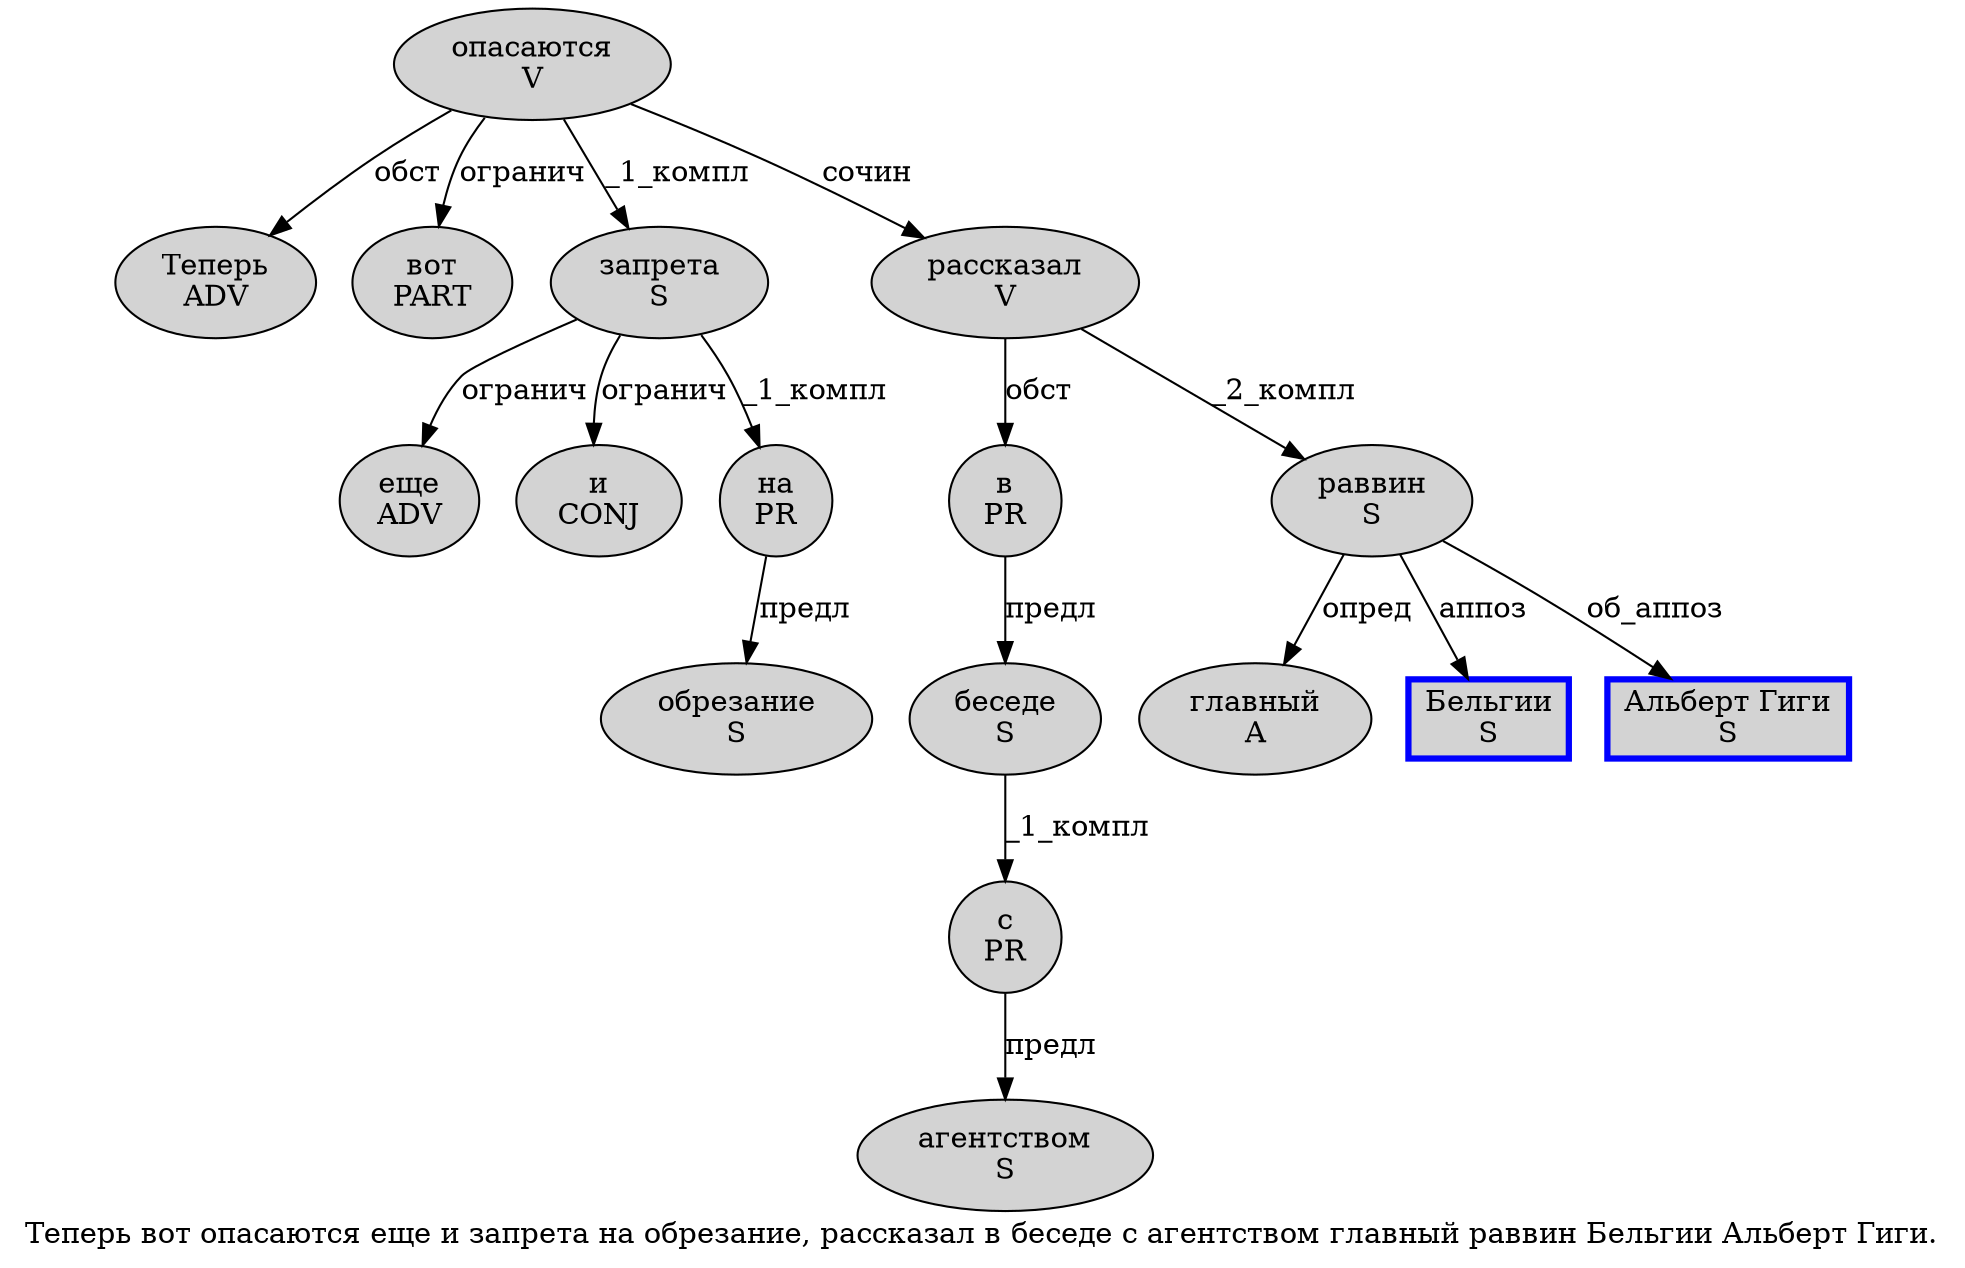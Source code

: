 digraph SENTENCE_1422 {
	graph [label="Теперь вот опасаются еще и запрета на обрезание, рассказал в беседе с агентством главный раввин Бельгии Альберт Гиги."]
	node [style=filled]
		0 [label="Теперь
ADV" color="" fillcolor=lightgray penwidth=1 shape=ellipse]
		1 [label="вот
PART" color="" fillcolor=lightgray penwidth=1 shape=ellipse]
		2 [label="опасаются
V" color="" fillcolor=lightgray penwidth=1 shape=ellipse]
		3 [label="еще
ADV" color="" fillcolor=lightgray penwidth=1 shape=ellipse]
		4 [label="и
CONJ" color="" fillcolor=lightgray penwidth=1 shape=ellipse]
		5 [label="запрета
S" color="" fillcolor=lightgray penwidth=1 shape=ellipse]
		6 [label="на
PR" color="" fillcolor=lightgray penwidth=1 shape=ellipse]
		7 [label="обрезание
S" color="" fillcolor=lightgray penwidth=1 shape=ellipse]
		9 [label="рассказал
V" color="" fillcolor=lightgray penwidth=1 shape=ellipse]
		10 [label="в
PR" color="" fillcolor=lightgray penwidth=1 shape=ellipse]
		11 [label="беседе
S" color="" fillcolor=lightgray penwidth=1 shape=ellipse]
		12 [label="с
PR" color="" fillcolor=lightgray penwidth=1 shape=ellipse]
		13 [label="агентством
S" color="" fillcolor=lightgray penwidth=1 shape=ellipse]
		14 [label="главный
A" color="" fillcolor=lightgray penwidth=1 shape=ellipse]
		15 [label="раввин
S" color="" fillcolor=lightgray penwidth=1 shape=ellipse]
		16 [label="Бельгии
S" color=blue fillcolor=lightgray penwidth=3 shape=box]
		17 [label="Альберт Гиги
S" color=blue fillcolor=lightgray penwidth=3 shape=box]
			5 -> 3 [label="огранич"]
			5 -> 4 [label="огранич"]
			5 -> 6 [label="_1_компл"]
			10 -> 11 [label="предл"]
			11 -> 12 [label="_1_компл"]
			15 -> 14 [label="опред"]
			15 -> 16 [label="аппоз"]
			15 -> 17 [label="об_аппоз"]
			6 -> 7 [label="предл"]
			2 -> 0 [label="обст"]
			2 -> 1 [label="огранич"]
			2 -> 5 [label="_1_компл"]
			2 -> 9 [label="сочин"]
			9 -> 10 [label="обст"]
			9 -> 15 [label="_2_компл"]
			12 -> 13 [label="предл"]
}